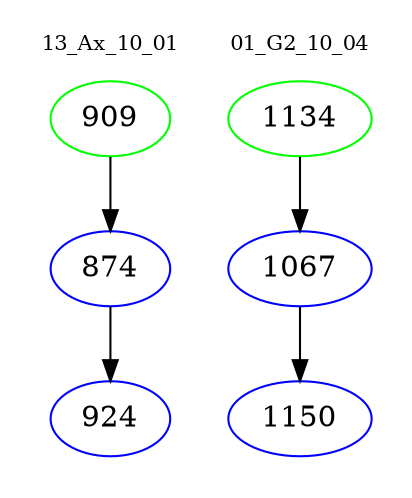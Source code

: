 digraph{
subgraph cluster_0 {
color = white
label = "13_Ax_10_01";
fontsize=10;
T0_909 [label="909", color="green"]
T0_909 -> T0_874 [color="black"]
T0_874 [label="874", color="blue"]
T0_874 -> T0_924 [color="black"]
T0_924 [label="924", color="blue"]
}
subgraph cluster_1 {
color = white
label = "01_G2_10_04";
fontsize=10;
T1_1134 [label="1134", color="green"]
T1_1134 -> T1_1067 [color="black"]
T1_1067 [label="1067", color="blue"]
T1_1067 -> T1_1150 [color="black"]
T1_1150 [label="1150", color="blue"]
}
}
